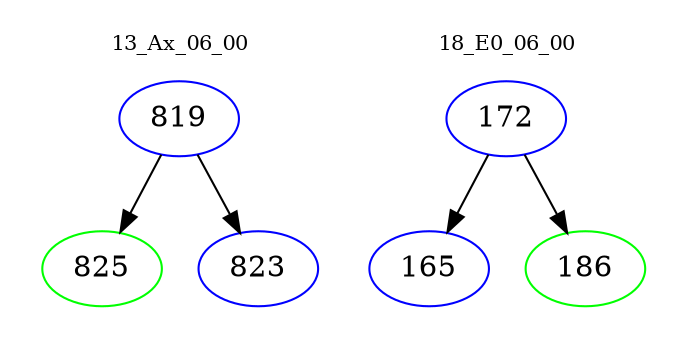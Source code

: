 digraph{
subgraph cluster_0 {
color = white
label = "13_Ax_06_00";
fontsize=10;
T0_819 [label="819", color="blue"]
T0_819 -> T0_825 [color="black"]
T0_825 [label="825", color="green"]
T0_819 -> T0_823 [color="black"]
T0_823 [label="823", color="blue"]
}
subgraph cluster_1 {
color = white
label = "18_E0_06_00";
fontsize=10;
T1_172 [label="172", color="blue"]
T1_172 -> T1_165 [color="black"]
T1_165 [label="165", color="blue"]
T1_172 -> T1_186 [color="black"]
T1_186 [label="186", color="green"]
}
}

